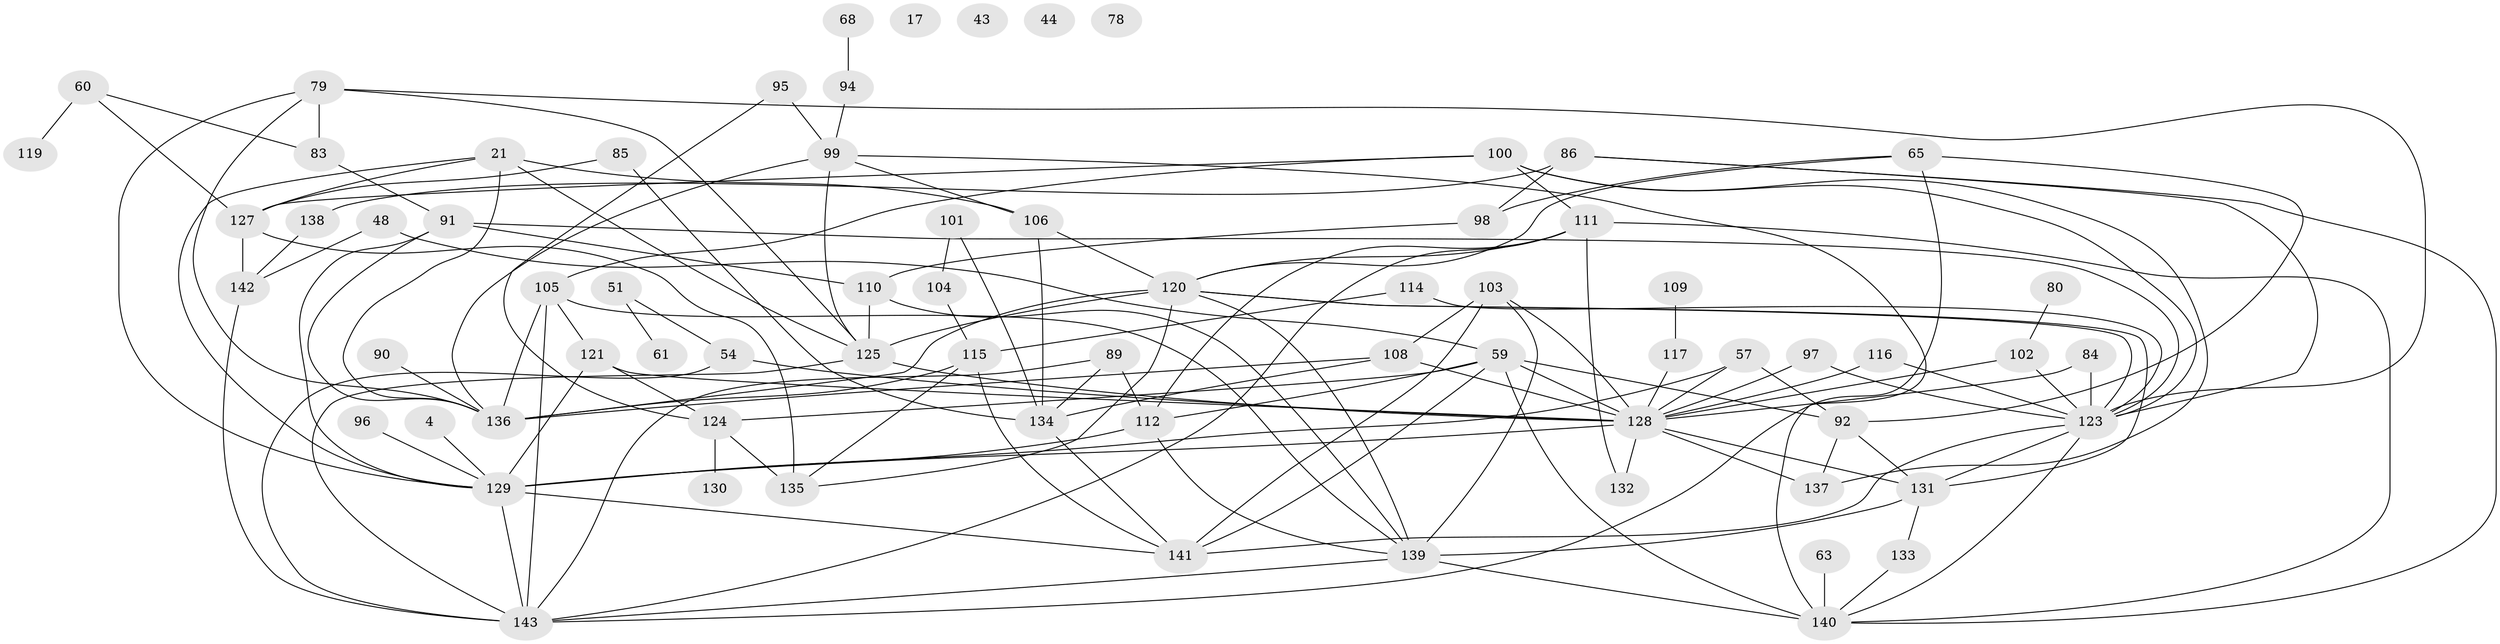 // original degree distribution, {2: 0.2097902097902098, 1: 0.08391608391608392, 5: 0.1888111888111888, 4: 0.15384615384615385, 3: 0.24475524475524477, 0: 0.027972027972027972, 7: 0.027972027972027972, 6: 0.055944055944055944, 8: 0.006993006993006993}
// Generated by graph-tools (version 1.1) at 2025/40/03/09/25 04:40:52]
// undirected, 71 vertices, 139 edges
graph export_dot {
graph [start="1"]
  node [color=gray90,style=filled];
  4;
  17;
  21;
  43;
  44;
  48;
  51;
  54;
  57;
  59 [super="+1+31+23+22+25"];
  60 [super="+41"];
  61;
  63;
  65;
  68 [super="+18"];
  78;
  79;
  80;
  83;
  84;
  85;
  86;
  89 [super="+2"];
  90;
  91;
  92;
  94;
  95;
  96;
  97;
  98 [super="+72"];
  99 [super="+14+73"];
  100 [super="+47"];
  101;
  102;
  103 [super="+69"];
  104 [super="+19"];
  105 [super="+26+88"];
  106 [super="+55+52"];
  108 [super="+7"];
  109;
  110 [super="+35"];
  111 [super="+50"];
  112;
  114;
  115 [super="+3"];
  116;
  117;
  119;
  120 [super="+53"];
  121 [super="+11"];
  123 [super="+81"];
  124 [super="+32"];
  125 [super="+28"];
  127;
  128 [super="+75+107+93+122"];
  129 [super="+9+71"];
  130;
  131 [super="+113"];
  132;
  133;
  134 [super="+66"];
  135;
  136 [super="+33+82+38+45"];
  137;
  138;
  139 [super="+5+56+126"];
  140 [super="+118"];
  141;
  142;
  143 [super="+87"];
  4 -- 129;
  21 -- 127;
  21 -- 125;
  21 -- 106;
  21 -- 129;
  21 -- 136;
  48 -- 59;
  48 -- 142;
  51 -- 54;
  51 -- 61;
  54 -- 143 [weight=2];
  54 -- 128;
  57 -- 92;
  57 -- 129 [weight=2];
  57 -- 128;
  59 -- 141 [weight=2];
  59 -- 124;
  59 -- 112;
  59 -- 92;
  59 -- 128 [weight=5];
  59 -- 140 [weight=3];
  60 -- 83;
  60 -- 127 [weight=2];
  60 -- 119;
  63 -- 140;
  65 -- 92;
  65 -- 98;
  65 -- 143;
  65 -- 120;
  68 -- 94;
  79 -- 83;
  79 -- 123;
  79 -- 125;
  79 -- 136;
  79 -- 129;
  80 -- 102;
  83 -- 91;
  84 -- 123;
  84 -- 128;
  85 -- 127;
  85 -- 134;
  86 -- 98 [weight=2];
  86 -- 138;
  86 -- 140;
  86 -- 123;
  89 -- 112;
  89 -- 143;
  89 -- 134;
  90 -- 136;
  91 -- 110;
  91 -- 129;
  91 -- 123;
  91 -- 136;
  92 -- 137;
  92 -- 131 [weight=2];
  94 -- 99;
  95 -- 99;
  95 -- 124;
  96 -- 129;
  97 -- 123;
  97 -- 128;
  98 -- 110;
  99 -- 106;
  99 -- 125 [weight=2];
  99 -- 140;
  99 -- 136;
  100 -- 111;
  100 -- 137;
  100 -- 105;
  100 -- 127;
  100 -- 123;
  101 -- 134;
  101 -- 104;
  102 -- 128 [weight=2];
  102 -- 123;
  103 -- 139;
  103 -- 108;
  103 -- 141;
  103 -- 128;
  104 -- 115;
  105 -- 121 [weight=2];
  105 -- 143 [weight=2];
  105 -- 139;
  105 -- 136;
  106 -- 120;
  106 -- 134;
  108 -- 134;
  108 -- 136 [weight=2];
  108 -- 128 [weight=2];
  109 -- 117;
  110 -- 125;
  110 -- 139;
  111 -- 132;
  111 -- 120;
  111 -- 140 [weight=2];
  111 -- 112;
  111 -- 143;
  112 -- 129;
  112 -- 139;
  114 -- 115;
  114 -- 123;
  115 -- 135;
  115 -- 141;
  115 -- 136;
  116 -- 123;
  116 -- 128;
  117 -- 128;
  120 -- 131;
  120 -- 139 [weight=2];
  120 -- 125 [weight=2];
  120 -- 135;
  120 -- 123;
  120 -- 136 [weight=2];
  121 -- 128 [weight=4];
  121 -- 129 [weight=2];
  121 -- 124;
  123 -- 141;
  123 -- 140;
  123 -- 131;
  124 -- 135;
  124 -- 130;
  125 -- 143 [weight=2];
  125 -- 128;
  127 -- 135;
  127 -- 142;
  128 -- 132;
  128 -- 137;
  128 -- 131 [weight=3];
  128 -- 129;
  129 -- 143;
  129 -- 141;
  131 -- 133;
  131 -- 139 [weight=2];
  133 -- 140;
  134 -- 141 [weight=2];
  138 -- 142;
  139 -- 143;
  139 -- 140;
  142 -- 143;
}
